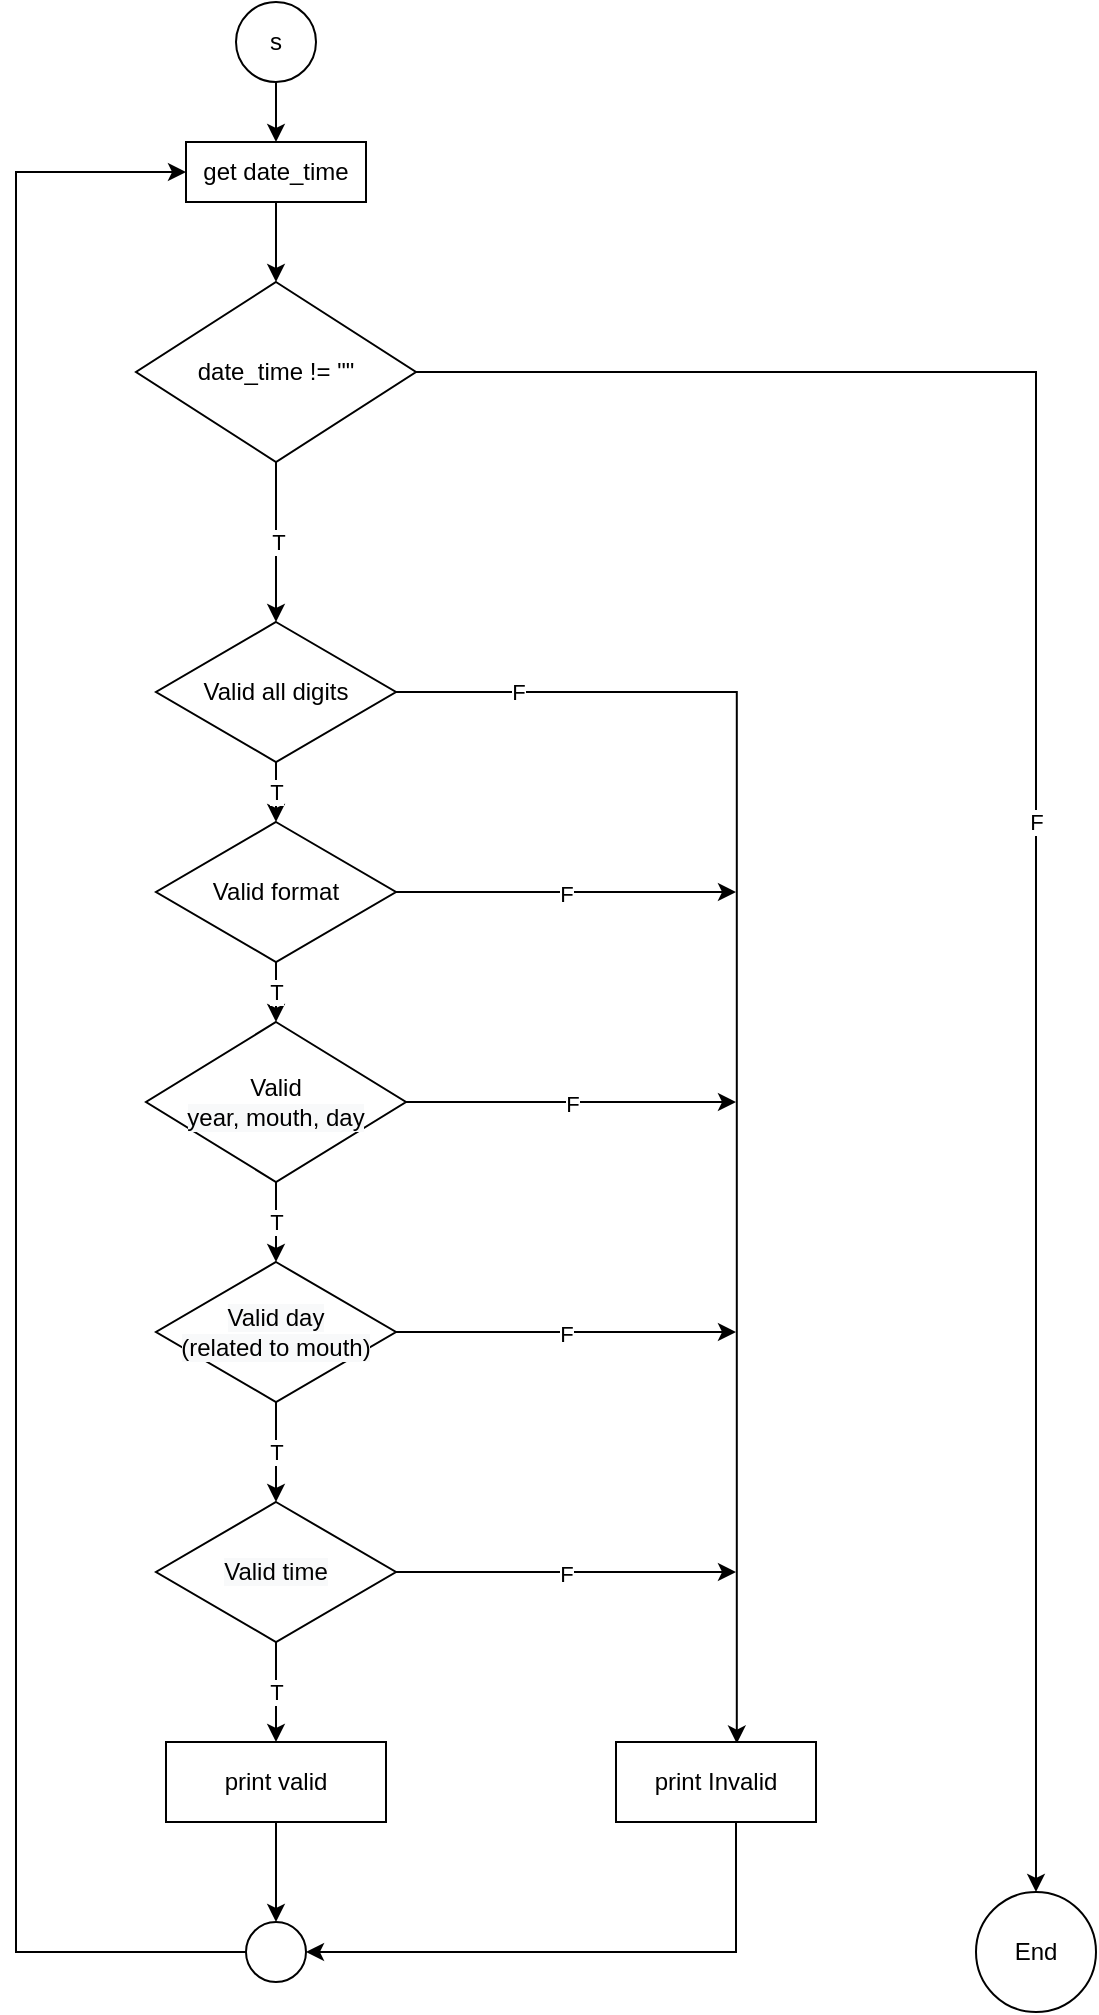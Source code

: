 <mxfile version="14.7.7" type="device"><diagram id="gO7J27Rv49PuwPABDTNM" name="Page-1"><mxGraphModel dx="1150" dy="893" grid="1" gridSize="10" guides="1" tooltips="1" connect="1" arrows="1" fold="1" page="1" pageScale="1" pageWidth="850" pageHeight="1100" math="0" shadow="0"><root><mxCell id="0"/><mxCell id="1" parent="0"/><mxCell id="0lstrleJ0r48r3trMWoW-5" style="edgeStyle=orthogonalEdgeStyle;rounded=0;orthogonalLoop=1;jettySize=auto;html=1;exitX=0.5;exitY=1;exitDx=0;exitDy=0;entryX=0.5;entryY=0;entryDx=0;entryDy=0;" edge="1" parent="1" source="0lstrleJ0r48r3trMWoW-1" target="0lstrleJ0r48r3trMWoW-2"><mxGeometry relative="1" as="geometry"/></mxCell><mxCell id="0lstrleJ0r48r3trMWoW-1" value="s" style="ellipse;whiteSpace=wrap;html=1;aspect=fixed;" vertex="1" parent="1"><mxGeometry x="150" y="30" width="40" height="40" as="geometry"/></mxCell><mxCell id="0lstrleJ0r48r3trMWoW-6" style="edgeStyle=orthogonalEdgeStyle;rounded=0;orthogonalLoop=1;jettySize=auto;html=1;exitX=0.5;exitY=1;exitDx=0;exitDy=0;entryX=0.5;entryY=0;entryDx=0;entryDy=0;" edge="1" parent="1" source="0lstrleJ0r48r3trMWoW-2" target="0lstrleJ0r48r3trMWoW-3"><mxGeometry relative="1" as="geometry"/></mxCell><mxCell id="0lstrleJ0r48r3trMWoW-2" value="get date_time" style="rounded=0;whiteSpace=wrap;html=1;" vertex="1" parent="1"><mxGeometry x="125" y="100" width="90" height="30" as="geometry"/></mxCell><mxCell id="0lstrleJ0r48r3trMWoW-7" value="T" style="edgeStyle=orthogonalEdgeStyle;rounded=0;orthogonalLoop=1;jettySize=auto;html=1;exitX=0.5;exitY=1;exitDx=0;exitDy=0;entryX=0.5;entryY=0;entryDx=0;entryDy=0;" edge="1" parent="1" source="0lstrleJ0r48r3trMWoW-3"><mxGeometry relative="1" as="geometry"><mxPoint x="170" y="340" as="targetPoint"/></mxGeometry></mxCell><mxCell id="0lstrleJ0r48r3trMWoW-9" value="F" style="edgeStyle=orthogonalEdgeStyle;rounded=0;orthogonalLoop=1;jettySize=auto;html=1;exitX=1;exitY=0.5;exitDx=0;exitDy=0;entryX=0.5;entryY=0;entryDx=0;entryDy=0;" edge="1" parent="1" source="0lstrleJ0r48r3trMWoW-3" target="0lstrleJ0r48r3trMWoW-67"><mxGeometry relative="1" as="geometry"><mxPoint x="620" y="520" as="targetPoint"/></mxGeometry></mxCell><mxCell id="0lstrleJ0r48r3trMWoW-3" value="date_time != &quot;&quot;" style="rhombus;whiteSpace=wrap;html=1;" vertex="1" parent="1"><mxGeometry x="100" y="170" width="140" height="90" as="geometry"/></mxCell><mxCell id="0lstrleJ0r48r3trMWoW-34" style="edgeStyle=orthogonalEdgeStyle;rounded=0;orthogonalLoop=1;jettySize=auto;html=1;exitX=0.5;exitY=1;exitDx=0;exitDy=0;" edge="1" parent="1" source="0lstrleJ0r48r3trMWoW-16" target="0lstrleJ0r48r3trMWoW-35"><mxGeometry relative="1" as="geometry"><mxPoint x="170" y="1010" as="targetPoint"/></mxGeometry></mxCell><mxCell id="0lstrleJ0r48r3trMWoW-16" value="print valid" style="rounded=0;whiteSpace=wrap;html=1;" vertex="1" parent="1"><mxGeometry x="115" y="900" width="110" height="40" as="geometry"/></mxCell><mxCell id="0lstrleJ0r48r3trMWoW-46" value="T" style="edgeStyle=orthogonalEdgeStyle;rounded=0;orthogonalLoop=1;jettySize=auto;html=1;exitX=0.5;exitY=1;exitDx=0;exitDy=0;entryX=0.5;entryY=0;entryDx=0;entryDy=0;" edge="1" parent="1" source="0lstrleJ0r48r3trMWoW-17" target="0lstrleJ0r48r3trMWoW-22"><mxGeometry relative="1" as="geometry"/></mxCell><mxCell id="0lstrleJ0r48r3trMWoW-59" style="edgeStyle=orthogonalEdgeStyle;rounded=0;orthogonalLoop=1;jettySize=auto;html=1;exitX=1;exitY=0.5;exitDx=0;exitDy=0;entryX=0.604;entryY=0.02;entryDx=0;entryDy=0;entryPerimeter=0;" edge="1" parent="1" source="0lstrleJ0r48r3trMWoW-17" target="0lstrleJ0r48r3trMWoW-52"><mxGeometry relative="1" as="geometry"/></mxCell><mxCell id="0lstrleJ0r48r3trMWoW-60" value="F" style="edgeLabel;html=1;align=center;verticalAlign=middle;resizable=0;points=[];" vertex="1" connectable="0" parent="0lstrleJ0r48r3trMWoW-59"><mxGeometry x="-0.825" relative="1" as="geometry"><mxPoint as="offset"/></mxGeometry></mxCell><mxCell id="0lstrleJ0r48r3trMWoW-17" value="Valid all digits" style="rhombus;whiteSpace=wrap;html=1;" vertex="1" parent="1"><mxGeometry x="110" y="340" width="120" height="70" as="geometry"/></mxCell><mxCell id="0lstrleJ0r48r3trMWoW-47" value="T" style="edgeStyle=orthogonalEdgeStyle;rounded=0;orthogonalLoop=1;jettySize=auto;html=1;exitX=0.5;exitY=1;exitDx=0;exitDy=0;entryX=0.5;entryY=0;entryDx=0;entryDy=0;" edge="1" parent="1" source="0lstrleJ0r48r3trMWoW-22" target="0lstrleJ0r48r3trMWoW-24"><mxGeometry relative="1" as="geometry"/></mxCell><mxCell id="0lstrleJ0r48r3trMWoW-61" value="F" style="edgeStyle=orthogonalEdgeStyle;rounded=0;orthogonalLoop=1;jettySize=auto;html=1;exitX=1;exitY=0.5;exitDx=0;exitDy=0;" edge="1" parent="1" source="0lstrleJ0r48r3trMWoW-22"><mxGeometry relative="1" as="geometry"><mxPoint x="400" y="475" as="targetPoint"/></mxGeometry></mxCell><mxCell id="0lstrleJ0r48r3trMWoW-22" value="Valid format" style="rhombus;whiteSpace=wrap;html=1;" vertex="1" parent="1"><mxGeometry x="110" y="440" width="120" height="70" as="geometry"/></mxCell><mxCell id="0lstrleJ0r48r3trMWoW-48" value="T" style="edgeStyle=orthogonalEdgeStyle;rounded=0;orthogonalLoop=1;jettySize=auto;html=1;exitX=0.5;exitY=1;exitDx=0;exitDy=0;entryX=0.5;entryY=0;entryDx=0;entryDy=0;" edge="1" parent="1" source="0lstrleJ0r48r3trMWoW-24" target="0lstrleJ0r48r3trMWoW-25"><mxGeometry relative="1" as="geometry"/></mxCell><mxCell id="0lstrleJ0r48r3trMWoW-62" value="F" style="edgeStyle=orthogonalEdgeStyle;rounded=0;orthogonalLoop=1;jettySize=auto;html=1;exitX=1;exitY=0.5;exitDx=0;exitDy=0;" edge="1" parent="1" source="0lstrleJ0r48r3trMWoW-24"><mxGeometry relative="1" as="geometry"><mxPoint x="400" y="580" as="targetPoint"/></mxGeometry></mxCell><mxCell id="0lstrleJ0r48r3trMWoW-24" value="&lt;font face=&quot;helvetica&quot;&gt;Valid&lt;/font&gt;&lt;br style=&quot;color: rgb(0 , 0 , 0) ; font-family: &amp;#34;helvetica&amp;#34; ; font-size: 12px ; font-style: normal ; font-weight: 400 ; letter-spacing: normal ; text-align: center ; text-indent: 0px ; text-transform: none ; word-spacing: 0px ; background-color: rgb(248 , 249 , 250)&quot;&gt;&lt;span style=&quot;color: rgb(0 , 0 , 0) ; font-family: &amp;#34;helvetica&amp;#34; ; font-size: 12px ; font-style: normal ; font-weight: 400 ; letter-spacing: normal ; text-align: center ; text-indent: 0px ; text-transform: none ; word-spacing: 0px ; background-color: rgb(248 , 249 , 250) ; display: inline ; float: none&quot;&gt;year, mouth, day&lt;/span&gt;" style="rhombus;whiteSpace=wrap;html=1;" vertex="1" parent="1"><mxGeometry x="105" y="540" width="130" height="80" as="geometry"/></mxCell><mxCell id="0lstrleJ0r48r3trMWoW-31" value="T" style="edgeStyle=orthogonalEdgeStyle;rounded=0;orthogonalLoop=1;jettySize=auto;html=1;exitX=0.5;exitY=1;exitDx=0;exitDy=0;entryX=0.5;entryY=0;entryDx=0;entryDy=0;" edge="1" parent="1" source="0lstrleJ0r48r3trMWoW-25" target="0lstrleJ0r48r3trMWoW-26"><mxGeometry relative="1" as="geometry"/></mxCell><mxCell id="0lstrleJ0r48r3trMWoW-63" value="F" style="edgeStyle=orthogonalEdgeStyle;rounded=0;orthogonalLoop=1;jettySize=auto;html=1;exitX=1;exitY=0.5;exitDx=0;exitDy=0;" edge="1" parent="1" source="0lstrleJ0r48r3trMWoW-25"><mxGeometry relative="1" as="geometry"><mxPoint x="400" y="695" as="targetPoint"/></mxGeometry></mxCell><mxCell id="0lstrleJ0r48r3trMWoW-25" value="&lt;span style=&quot;color: rgb(0 , 0 , 0) ; font-family: &amp;#34;helvetica&amp;#34; ; font-size: 12px ; font-style: normal ; font-weight: 400 ; letter-spacing: normal ; text-align: center ; text-indent: 0px ; text-transform: none ; word-spacing: 0px ; background-color: rgb(248 , 249 , 250) ; display: inline ; float: none&quot;&gt;Valid day&lt;/span&gt;&lt;br style=&quot;color: rgb(0 , 0 , 0) ; font-family: &amp;#34;helvetica&amp;#34; ; font-size: 12px ; font-style: normal ; font-weight: 400 ; letter-spacing: normal ; text-align: center ; text-indent: 0px ; text-transform: none ; word-spacing: 0px ; background-color: rgb(248 , 249 , 250)&quot;&gt;&lt;span style=&quot;color: rgb(0 , 0 , 0) ; font-family: &amp;#34;helvetica&amp;#34; ; font-size: 12px ; font-style: normal ; font-weight: 400 ; letter-spacing: normal ; text-align: center ; text-indent: 0px ; text-transform: none ; word-spacing: 0px ; background-color: rgb(248 , 249 , 250) ; display: inline ; float: none&quot;&gt;(related to mouth)&lt;/span&gt;" style="rhombus;whiteSpace=wrap;html=1;" vertex="1" parent="1"><mxGeometry x="110" y="660" width="120" height="70" as="geometry"/></mxCell><mxCell id="0lstrleJ0r48r3trMWoW-49" value="T" style="edgeStyle=orthogonalEdgeStyle;rounded=0;orthogonalLoop=1;jettySize=auto;html=1;exitX=0.5;exitY=1;exitDx=0;exitDy=0;" edge="1" parent="1" source="0lstrleJ0r48r3trMWoW-26" target="0lstrleJ0r48r3trMWoW-16"><mxGeometry relative="1" as="geometry"/></mxCell><mxCell id="0lstrleJ0r48r3trMWoW-64" value="F" style="edgeStyle=orthogonalEdgeStyle;rounded=0;orthogonalLoop=1;jettySize=auto;html=1;exitX=1;exitY=0.5;exitDx=0;exitDy=0;" edge="1" parent="1" source="0lstrleJ0r48r3trMWoW-26"><mxGeometry relative="1" as="geometry"><mxPoint x="400" y="815" as="targetPoint"/></mxGeometry></mxCell><mxCell id="0lstrleJ0r48r3trMWoW-26" value="&lt;span style=&quot;color: rgb(0 , 0 , 0) ; font-family: &amp;#34;helvetica&amp;#34; ; font-size: 12px ; font-style: normal ; font-weight: 400 ; letter-spacing: normal ; text-align: center ; text-indent: 0px ; text-transform: none ; word-spacing: 0px ; background-color: rgb(248 , 249 , 250) ; display: inline ; float: none&quot;&gt;Valid time&lt;/span&gt;" style="rhombus;whiteSpace=wrap;html=1;" vertex="1" parent="1"><mxGeometry x="110" y="780" width="120" height="70" as="geometry"/></mxCell><mxCell id="0lstrleJ0r48r3trMWoW-39" style="edgeStyle=orthogonalEdgeStyle;rounded=0;orthogonalLoop=1;jettySize=auto;html=1;exitX=0;exitY=0.5;exitDx=0;exitDy=0;entryX=0;entryY=0.5;entryDx=0;entryDy=0;" edge="1" parent="1" source="0lstrleJ0r48r3trMWoW-35" target="0lstrleJ0r48r3trMWoW-2"><mxGeometry relative="1" as="geometry"><Array as="points"><mxPoint x="40" y="1005"/><mxPoint x="40" y="115"/></Array></mxGeometry></mxCell><mxCell id="0lstrleJ0r48r3trMWoW-35" value="" style="ellipse;whiteSpace=wrap;html=1;aspect=fixed;" vertex="1" parent="1"><mxGeometry x="155" y="990" width="30" height="30" as="geometry"/></mxCell><mxCell id="0lstrleJ0r48r3trMWoW-66" style="edgeStyle=orthogonalEdgeStyle;rounded=0;orthogonalLoop=1;jettySize=auto;html=1;exitX=0.5;exitY=1;exitDx=0;exitDy=0;entryX=1;entryY=0.5;entryDx=0;entryDy=0;" edge="1" parent="1" source="0lstrleJ0r48r3trMWoW-52" target="0lstrleJ0r48r3trMWoW-35"><mxGeometry relative="1" as="geometry"><Array as="points"><mxPoint x="400" y="940"/><mxPoint x="400" y="1005"/></Array></mxGeometry></mxCell><mxCell id="0lstrleJ0r48r3trMWoW-52" value="print Invalid" style="rounded=0;whiteSpace=wrap;html=1;" vertex="1" parent="1"><mxGeometry x="340" y="900" width="100" height="40" as="geometry"/></mxCell><mxCell id="0lstrleJ0r48r3trMWoW-67" value="End" style="ellipse;whiteSpace=wrap;html=1;aspect=fixed;" vertex="1" parent="1"><mxGeometry x="520" y="975" width="60" height="60" as="geometry"/></mxCell></root></mxGraphModel></diagram></mxfile>